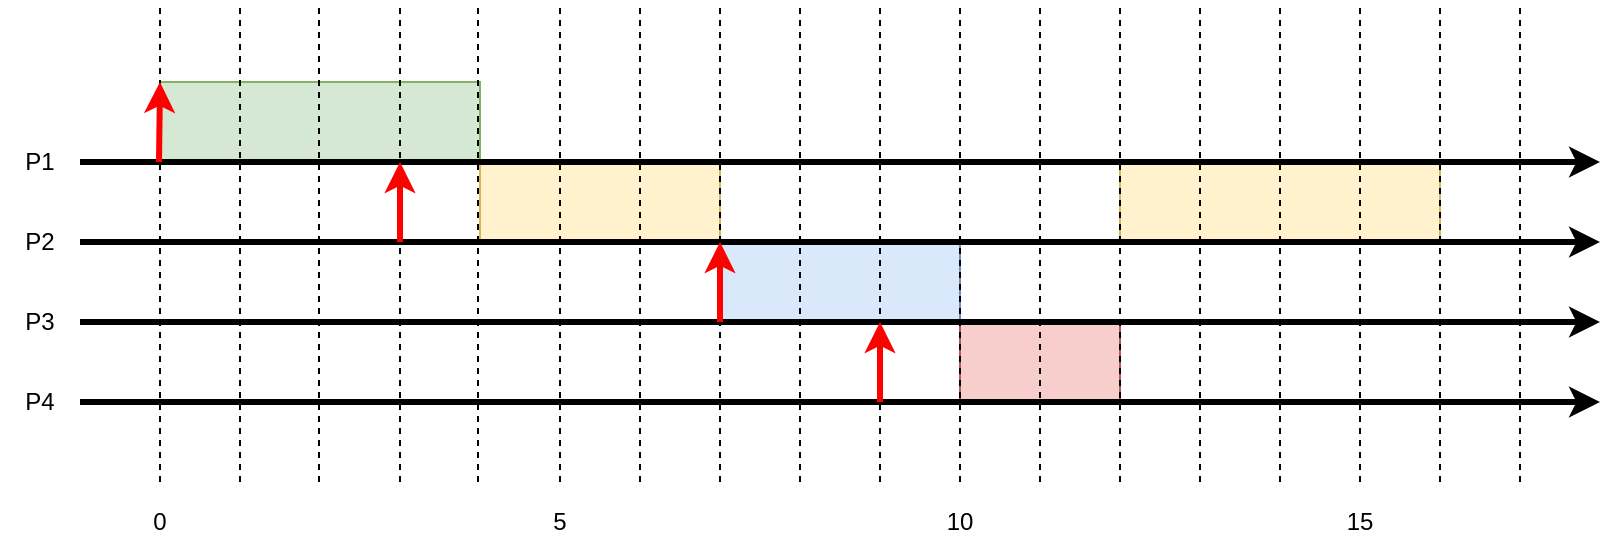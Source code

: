 <mxfile version="14.4.3" type="device"><diagram id="koR6rEhH4RlhdVhZv6KK" name="Page-1"><mxGraphModel dx="1113" dy="853" grid="1" gridSize="10" guides="1" tooltips="1" connect="1" arrows="1" fold="1" page="1" pageScale="1" pageWidth="827" pageHeight="1169" math="0" shadow="0"><root><mxCell id="0"/><mxCell id="1" parent="0"/><mxCell id="553mWZuIQJLopImlODBH-47" value="" style="rounded=0;whiteSpace=wrap;html=1;strokeColor=#d6b656;fillColor=#fff2cc;" vertex="1" parent="1"><mxGeometry x="560" y="240" width="160" height="40" as="geometry"/></mxCell><mxCell id="553mWZuIQJLopImlODBH-45" value="" style="rounded=0;whiteSpace=wrap;html=1;strokeColor=#b85450;fillColor=#f8cecc;" vertex="1" parent="1"><mxGeometry x="480" y="320" width="80" height="40" as="geometry"/></mxCell><mxCell id="553mWZuIQJLopImlODBH-42" value="" style="rounded=0;whiteSpace=wrap;html=1;strokeColor=#6c8ebf;fillColor=#dae8fc;" vertex="1" parent="1"><mxGeometry x="360" y="280" width="120" height="40" as="geometry"/></mxCell><mxCell id="553mWZuIQJLopImlODBH-41" value="" style="rounded=0;whiteSpace=wrap;html=1;strokeColor=#d6b656;fillColor=#fff2cc;" vertex="1" parent="1"><mxGeometry x="240" y="240" width="120" height="40" as="geometry"/></mxCell><mxCell id="553mWZuIQJLopImlODBH-39" value="" style="rounded=0;whiteSpace=wrap;html=1;strokeColor=#82b366;fillColor=#d5e8d4;" vertex="1" parent="1"><mxGeometry x="80" y="200" width="160" height="40" as="geometry"/></mxCell><mxCell id="553mWZuIQJLopImlODBH-5" value="" style="endArrow=classic;html=1;strokeWidth=3;" edge="1" parent="1"><mxGeometry width="50" height="50" relative="1" as="geometry"><mxPoint x="40" y="320" as="sourcePoint"/><mxPoint x="800" y="320" as="targetPoint"/></mxGeometry></mxCell><mxCell id="553mWZuIQJLopImlODBH-10" value="" style="endArrow=none;dashed=1;html=1;" edge="1" parent="1"><mxGeometry width="50" height="50" relative="1" as="geometry"><mxPoint x="80" y="400" as="sourcePoint"/><mxPoint x="80" y="160" as="targetPoint"/></mxGeometry></mxCell><mxCell id="553mWZuIQJLopImlODBH-11" value="" style="endArrow=none;dashed=1;html=1;" edge="1" parent="1"><mxGeometry width="50" height="50" relative="1" as="geometry"><mxPoint x="120" y="400" as="sourcePoint"/><mxPoint x="120" y="160" as="targetPoint"/></mxGeometry></mxCell><mxCell id="553mWZuIQJLopImlODBH-12" value="" style="endArrow=none;dashed=1;html=1;" edge="1" parent="1"><mxGeometry width="50" height="50" relative="1" as="geometry"><mxPoint x="159.5" y="400" as="sourcePoint"/><mxPoint x="159.5" y="160" as="targetPoint"/></mxGeometry></mxCell><mxCell id="553mWZuIQJLopImlODBH-13" value="" style="endArrow=none;dashed=1;html=1;" edge="1" parent="1"><mxGeometry width="50" height="50" relative="1" as="geometry"><mxPoint x="200" y="400" as="sourcePoint"/><mxPoint x="200" y="160" as="targetPoint"/></mxGeometry></mxCell><mxCell id="553mWZuIQJLopImlODBH-14" value="" style="endArrow=none;dashed=1;html=1;" edge="1" parent="1"><mxGeometry width="50" height="50" relative="1" as="geometry"><mxPoint x="239" y="400" as="sourcePoint"/><mxPoint x="239" y="160" as="targetPoint"/></mxGeometry></mxCell><mxCell id="553mWZuIQJLopImlODBH-15" value="" style="endArrow=none;dashed=1;html=1;" edge="1" parent="1"><mxGeometry width="50" height="50" relative="1" as="geometry"><mxPoint x="280" y="400" as="sourcePoint"/><mxPoint x="280" y="160" as="targetPoint"/></mxGeometry></mxCell><mxCell id="553mWZuIQJLopImlODBH-16" value="" style="endArrow=none;dashed=1;html=1;" edge="1" parent="1"><mxGeometry width="50" height="50" relative="1" as="geometry"><mxPoint x="320" y="400" as="sourcePoint"/><mxPoint x="320" y="160" as="targetPoint"/></mxGeometry></mxCell><mxCell id="553mWZuIQJLopImlODBH-17" value="" style="endArrow=none;dashed=1;html=1;" edge="1" parent="1"><mxGeometry width="50" height="50" relative="1" as="geometry"><mxPoint x="360" y="400" as="sourcePoint"/><mxPoint x="360" y="160" as="targetPoint"/></mxGeometry></mxCell><mxCell id="553mWZuIQJLopImlODBH-18" value="" style="endArrow=none;dashed=1;html=1;" edge="1" parent="1"><mxGeometry width="50" height="50" relative="1" as="geometry"><mxPoint x="400" y="400" as="sourcePoint"/><mxPoint x="400" y="160" as="targetPoint"/></mxGeometry></mxCell><mxCell id="553mWZuIQJLopImlODBH-19" value="" style="endArrow=none;dashed=1;html=1;" edge="1" parent="1"><mxGeometry width="50" height="50" relative="1" as="geometry"><mxPoint x="440" y="400" as="sourcePoint"/><mxPoint x="440" y="160" as="targetPoint"/></mxGeometry></mxCell><mxCell id="553mWZuIQJLopImlODBH-20" value="" style="endArrow=none;dashed=1;html=1;" edge="1" parent="1"><mxGeometry width="50" height="50" relative="1" as="geometry"><mxPoint x="480" y="400" as="sourcePoint"/><mxPoint x="480" y="160" as="targetPoint"/></mxGeometry></mxCell><mxCell id="553mWZuIQJLopImlODBH-21" value="" style="endArrow=none;dashed=1;html=1;" edge="1" parent="1"><mxGeometry width="50" height="50" relative="1" as="geometry"><mxPoint x="520" y="400" as="sourcePoint"/><mxPoint x="520" y="160" as="targetPoint"/></mxGeometry></mxCell><mxCell id="553mWZuIQJLopImlODBH-22" value="" style="endArrow=none;dashed=1;html=1;" edge="1" parent="1"><mxGeometry width="50" height="50" relative="1" as="geometry"><mxPoint x="560" y="400" as="sourcePoint"/><mxPoint x="560" y="160" as="targetPoint"/></mxGeometry></mxCell><mxCell id="553mWZuIQJLopImlODBH-23" value="" style="endArrow=none;dashed=1;html=1;" edge="1" parent="1"><mxGeometry width="50" height="50" relative="1" as="geometry"><mxPoint x="600" y="400" as="sourcePoint"/><mxPoint x="600" y="160" as="targetPoint"/></mxGeometry></mxCell><mxCell id="553mWZuIQJLopImlODBH-24" value="" style="endArrow=none;dashed=1;html=1;" edge="1" parent="1"><mxGeometry width="50" height="50" relative="1" as="geometry"><mxPoint x="640" y="400" as="sourcePoint"/><mxPoint x="640" y="160" as="targetPoint"/></mxGeometry></mxCell><mxCell id="553mWZuIQJLopImlODBH-25" value="" style="endArrow=none;dashed=1;html=1;" edge="1" parent="1"><mxGeometry width="50" height="50" relative="1" as="geometry"><mxPoint x="680" y="400" as="sourcePoint"/><mxPoint x="680" y="160" as="targetPoint"/></mxGeometry></mxCell><mxCell id="553mWZuIQJLopImlODBH-26" value="" style="endArrow=none;dashed=1;html=1;" edge="1" parent="1"><mxGeometry width="50" height="50" relative="1" as="geometry"><mxPoint x="720" y="400" as="sourcePoint"/><mxPoint x="720" y="160" as="targetPoint"/></mxGeometry></mxCell><mxCell id="553mWZuIQJLopImlODBH-27" value="" style="endArrow=none;dashed=1;html=1;" edge="1" parent="1"><mxGeometry width="50" height="50" relative="1" as="geometry"><mxPoint x="760" y="400" as="sourcePoint"/><mxPoint x="760" y="160" as="targetPoint"/></mxGeometry></mxCell><mxCell id="553mWZuIQJLopImlODBH-28" value="" style="endArrow=classic;html=1;strokeWidth=3;" edge="1" parent="1"><mxGeometry width="50" height="50" relative="1" as="geometry"><mxPoint x="40" y="280" as="sourcePoint"/><mxPoint x="800" y="280" as="targetPoint"/></mxGeometry></mxCell><mxCell id="553mWZuIQJLopImlODBH-29" value="" style="endArrow=classic;html=1;strokeWidth=3;" edge="1" parent="1"><mxGeometry width="50" height="50" relative="1" as="geometry"><mxPoint x="40" y="240" as="sourcePoint"/><mxPoint x="800" y="240" as="targetPoint"/></mxGeometry></mxCell><mxCell id="553mWZuIQJLopImlODBH-30" value="0" style="text;html=1;strokeColor=none;fillColor=none;align=center;verticalAlign=middle;whiteSpace=wrap;rounded=0;" vertex="1" parent="1"><mxGeometry x="60" y="410" width="40" height="20" as="geometry"/></mxCell><mxCell id="553mWZuIQJLopImlODBH-31" value="5" style="text;html=1;strokeColor=none;fillColor=none;align=center;verticalAlign=middle;whiteSpace=wrap;rounded=0;" vertex="1" parent="1"><mxGeometry x="260" y="410" width="40" height="20" as="geometry"/></mxCell><mxCell id="553mWZuIQJLopImlODBH-32" value="10" style="text;html=1;strokeColor=none;fillColor=none;align=center;verticalAlign=middle;whiteSpace=wrap;rounded=0;" vertex="1" parent="1"><mxGeometry x="460" y="410" width="40" height="20" as="geometry"/></mxCell><mxCell id="553mWZuIQJLopImlODBH-33" value="15" style="text;html=1;strokeColor=none;fillColor=none;align=center;verticalAlign=middle;whiteSpace=wrap;rounded=0;" vertex="1" parent="1"><mxGeometry x="660" y="410" width="40" height="20" as="geometry"/></mxCell><mxCell id="553mWZuIQJLopImlODBH-34" value="P1" style="text;html=1;strokeColor=none;fillColor=none;align=center;verticalAlign=middle;whiteSpace=wrap;rounded=0;" vertex="1" parent="1"><mxGeometry y="230" width="40" height="20" as="geometry"/></mxCell><mxCell id="553mWZuIQJLopImlODBH-35" value="P2" style="text;html=1;strokeColor=none;fillColor=none;align=center;verticalAlign=middle;whiteSpace=wrap;rounded=0;" vertex="1" parent="1"><mxGeometry y="270" width="40" height="20" as="geometry"/></mxCell><mxCell id="553mWZuIQJLopImlODBH-36" value="P3" style="text;html=1;strokeColor=none;fillColor=none;align=center;verticalAlign=middle;whiteSpace=wrap;rounded=0;" vertex="1" parent="1"><mxGeometry y="310" width="40" height="20" as="geometry"/></mxCell><mxCell id="553mWZuIQJLopImlODBH-37" value="" style="endArrow=classic;html=1;strokeWidth=3;strokeColor=#FF0000;" edge="1" parent="1"><mxGeometry width="50" height="50" relative="1" as="geometry"><mxPoint x="200" y="280" as="sourcePoint"/><mxPoint x="200" y="240" as="targetPoint"/></mxGeometry></mxCell><mxCell id="553mWZuIQJLopImlODBH-38" value="" style="endArrow=classic;html=1;strokeWidth=3;strokeColor=#FF0000;" edge="1" parent="1"><mxGeometry width="50" height="50" relative="1" as="geometry"><mxPoint x="79.5" y="240" as="sourcePoint"/><mxPoint x="80" y="200" as="targetPoint"/></mxGeometry></mxCell><mxCell id="553mWZuIQJLopImlODBH-40" value="" style="endArrow=classic;html=1;strokeWidth=3;strokeColor=#FF0000;" edge="1" parent="1"><mxGeometry width="50" height="50" relative="1" as="geometry"><mxPoint x="360" y="320" as="sourcePoint"/><mxPoint x="360" y="280" as="targetPoint"/></mxGeometry></mxCell><mxCell id="553mWZuIQJLopImlODBH-43" value="" style="endArrow=classic;html=1;strokeWidth=3;" edge="1" parent="1"><mxGeometry width="50" height="50" relative="1" as="geometry"><mxPoint x="40" y="360" as="sourcePoint"/><mxPoint x="800" y="360" as="targetPoint"/></mxGeometry></mxCell><mxCell id="553mWZuIQJLopImlODBH-44" value="" style="endArrow=classic;html=1;strokeWidth=3;strokeColor=#FF0000;" edge="1" parent="1"><mxGeometry width="50" height="50" relative="1" as="geometry"><mxPoint x="440" y="360" as="sourcePoint"/><mxPoint x="440" y="320" as="targetPoint"/></mxGeometry></mxCell><mxCell id="553mWZuIQJLopImlODBH-46" value="P4" style="text;html=1;strokeColor=none;fillColor=none;align=center;verticalAlign=middle;whiteSpace=wrap;rounded=0;" vertex="1" parent="1"><mxGeometry y="350" width="40" height="20" as="geometry"/></mxCell></root></mxGraphModel></diagram></mxfile>